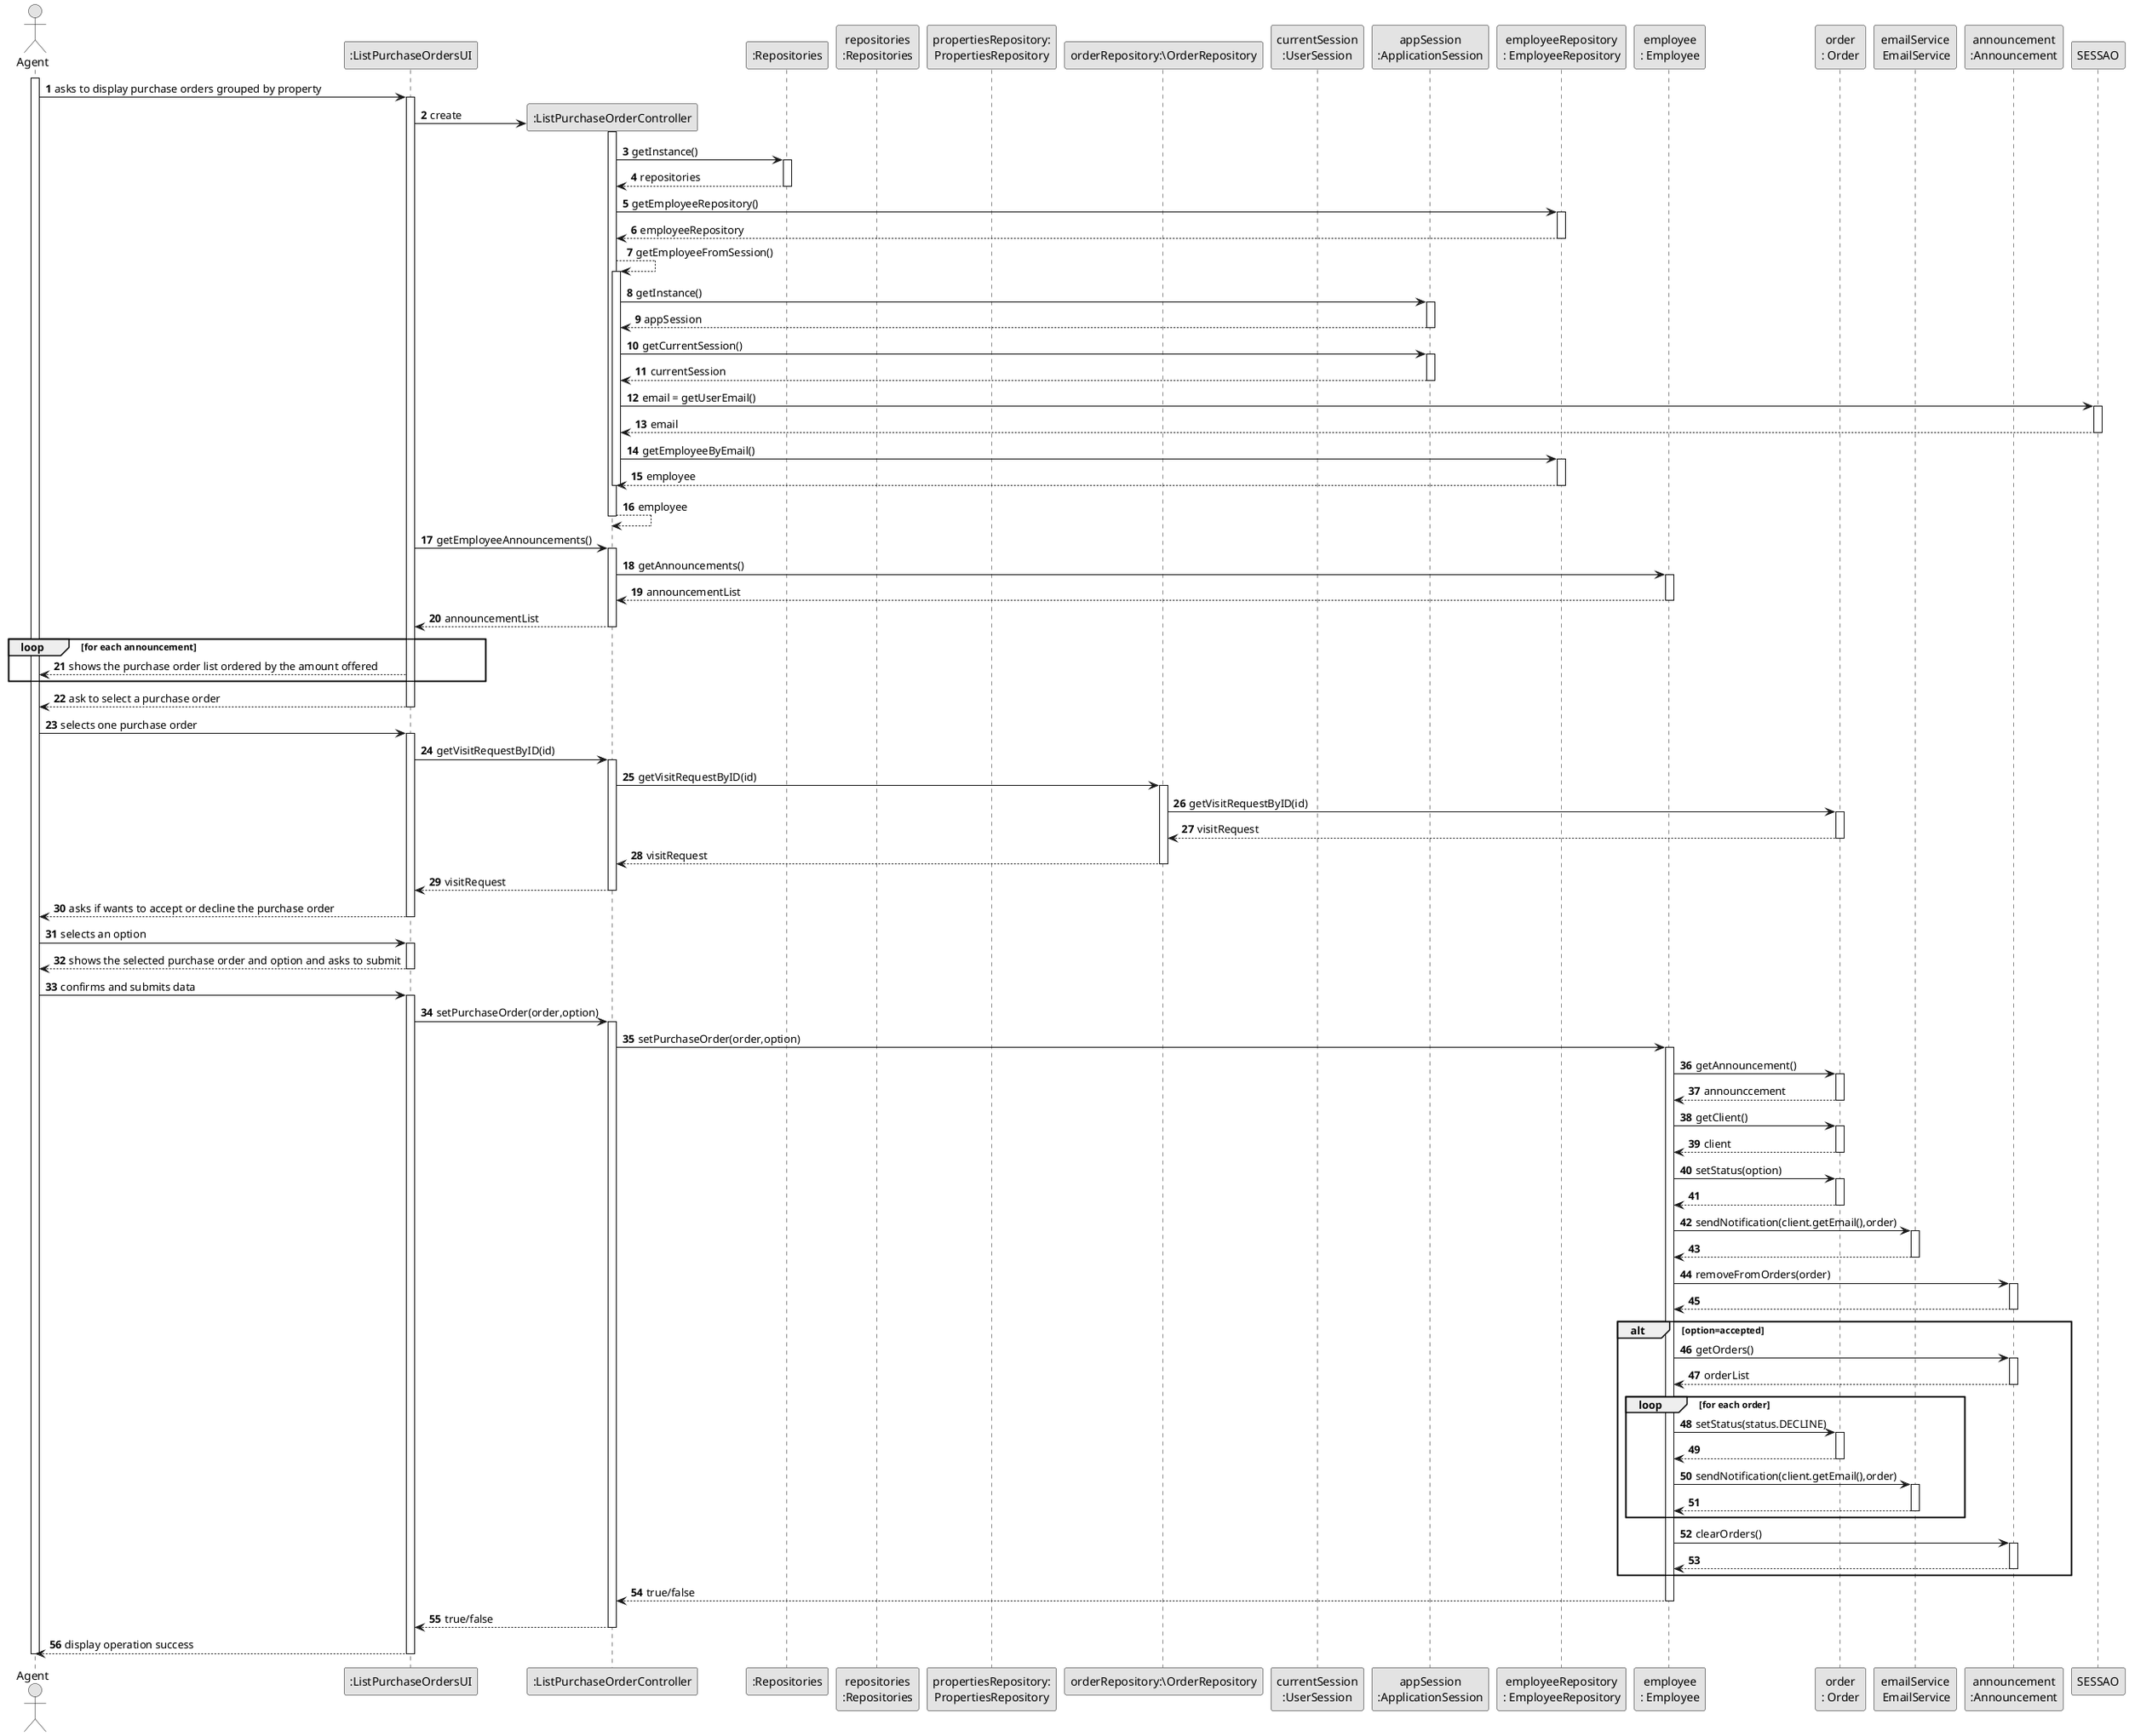 @startuml
skinparam monochrome true
skinparam packageStyle rectangle
skinparam shadowing false

autonumber

'hide footbox
actor "Agent" as AGENT
participant ":ListPurchaseOrdersUI" as UI
participant ":ListPurchaseOrderController" as CTRL
participant ":Repositories" as RepositorySingleton
participant "repositories\n:Repositories" as PLAT
participant "propertiesRepository:\nPropertiesRepository" as PropertiesRepository
participant "orderRepository:\OrderRepository" as ORDREP
participant "currentSession\n:UserSession" as US
participant "appSession\n:ApplicationSession" as APP
participant "employeeRepository\n: EmployeeRepository" as EMPREP
participant "employee\n: Employee" as EMP
participant "order\n: Order" as ORD
participant "emailService\n EmailService" as EMSER
participant "announcement\n:Announcement" as ANNOUNCEMENT

activate AGENT

    AGENT -> UI : asks to display purchase orders grouped by property
    activate UI

        UI -> CTRL** : create
        activate CTRL

            CTRL -> RepositorySingleton : getInstance()
            activate RepositorySingleton

                RepositorySingleton --> CTRL : repositories
            deactivate RepositorySingleton

            CTRL->EMPREP: getEmployeeRepository()
            activate EMPREP

                EMPREP -->CTRL: employeeRepository
            deactivate EMPREP

            CTRL-->CTRL: getEmployeeFromSession()
            activate CTRL

                CTRL->APP: getInstance()
                activate APP

                    APP --> CTRL: appSession
                deactivate APP

                CTRL -> APP: getCurrentSession()
                activate APP

                    APP --> CTRL: currentSession
                deactivate APP

                CTRL -> SESSAO: email = getUserEmail()
                activate SESSAO

                    SESSAO --> CTRL: email
                deactivate SESSAO

                CTRL-> EMPREP: getEmployeeByEmail()
                activate EMPREP

                    EMPREP-->CTRL: employee
                deactivate EMPREP
            deactivate CTRL

            CTRL-->CTRL: employee
        deactivate CTRL

        UI -> CTRL : getEmployeeAnnouncements()
        activate CTRL

            CTRL -> EMP : getAnnouncements()
            activate EMP

               EMP --> CTRL : announcementList
            deactivate EMP

            CTRL --> UI : announcementList
        deactivate CTRL

        loop for each announcement

            UI --> AGENT : shows the purchase order list ordered by the amount offered
        end

        UI --> AGENT : ask to select a purchase order
    deactivate UI

    AGENT->UI : selects one purchase order
    activate UI
      UI -> CTRL : getVisitRequestByID(id)
                    activate CTRL

                        CTRL -> ORDREP : getVisitRequestByID(id)
                        activate ORDREP

                            ORDREP -> ORD : getVisitRequestByID(id)
                            activate ORD

                                ORD --> ORDREP: visitRequest
                            deactivate ORD

                            ORDREP --> CTRL : visitRequest
                            deactivate ORDREP

                               CTRL --> UI : visitRequest
                            deactivate CTRL

        UI-->AGENT: asks if wants to accept or decline the purchase order
    deactivate UI

    AGENT->UI: selects an option
    activate UI

        UI-->AGENT: shows the selected purchase order and option and asks to submit
    deactivate UI

    AGENT->UI: confirms and submits data
    activate UI

        UI->CTRL: setPurchaseOrder(order,option)
        activate CTRL

            CTRL->EMP: setPurchaseOrder(order,option)
            activate EMP

                EMP->ORD: getAnnouncement()
                activate ORD

                    ORD-->EMP: announccement
                deactivate ORD

                EMP->ORD: getClient()
                activate ORD

                    ORD-->EMP: client
                deactivate ORD

                EMP->ORD: setStatus(option)
                activate ORD

                    ORD-->EMP
                deactivate ORD

                EMP->EMSER: sendNotification(client.getEmail(),order)
                activate EMSER

                    EMSER-->EMP
                deactivate EMSER

                EMP->ANNOUNCEMENT: removeFromOrders(order)
                activate ANNOUNCEMENT

                    ANNOUNCEMENT-->EMP
                deactivate ANNOUNCEMENT


                alt option=accepted

                    EMP->ANNOUNCEMENT: getOrders()
                    activate ANNOUNCEMENT

                        ANNOUNCEMENT-->EMP: orderList
                    deactivate ANNOUNCEMENT

                    loop for each order

                        EMP->ORD: setStatus(status.DECLINE)
                        activate ORD

                            ORD-->EMP
                        deactivate ORD

                        EMP->EMSER: sendNotification(client.getEmail(),order)
                        activate EMSER

                            EMSER-->EMP
                        deactivate EMSER
                    end

                    EMP->ANNOUNCEMENT: clearOrders()
                    activate ANNOUNCEMENT

                        ANNOUNCEMENT-->EMP
                    deactivate ANNOUNCEMENT
                end

                EMP-->CTRL: true/false
            deactivate EMP

            CTRL-->UI: true/false
        deactivate CTRL

        UI-->AGENT: display operation success
    deactivate UI
deactivate AGENT

@enduml